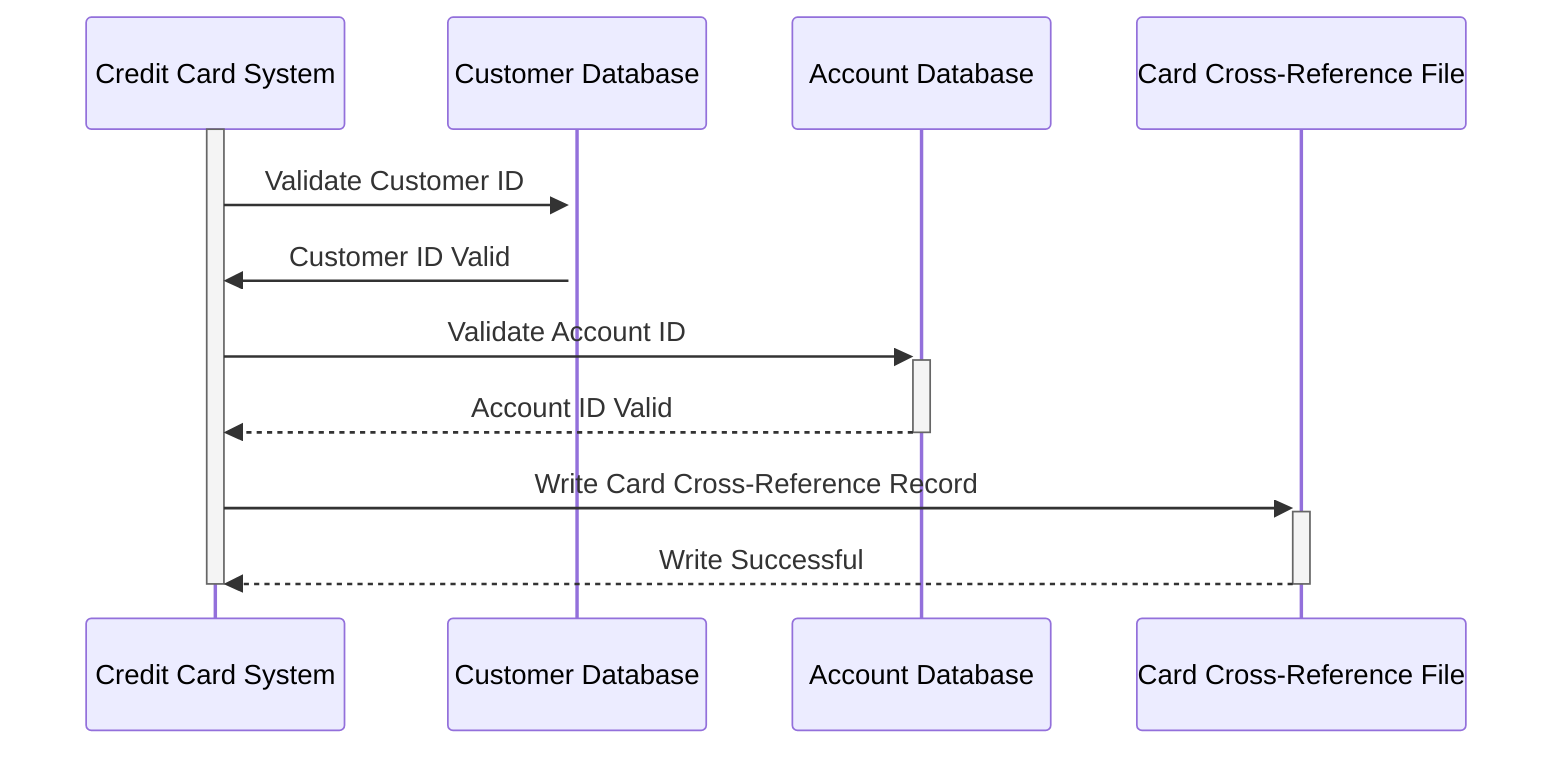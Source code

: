 sequenceDiagram
    participant Credit Card System
    participant Customer Database
    participant Account Database
    participant Card Cross-Reference File

    activate Credit Card System
    Credit Card System->>+Customer Database: Validate Customer ID
    Customer Database->>Credit Card System: Customer ID Valid

    Credit Card System->>+Account Database: Validate Account ID
    Account Database-->>-Credit Card System: Account ID Valid

    Credit Card System->>+Card Cross-Reference File: Write Card Cross-Reference Record
    Card Cross-Reference File-->>-Credit Card System: Write Successful
    deactivate Credit Card System
